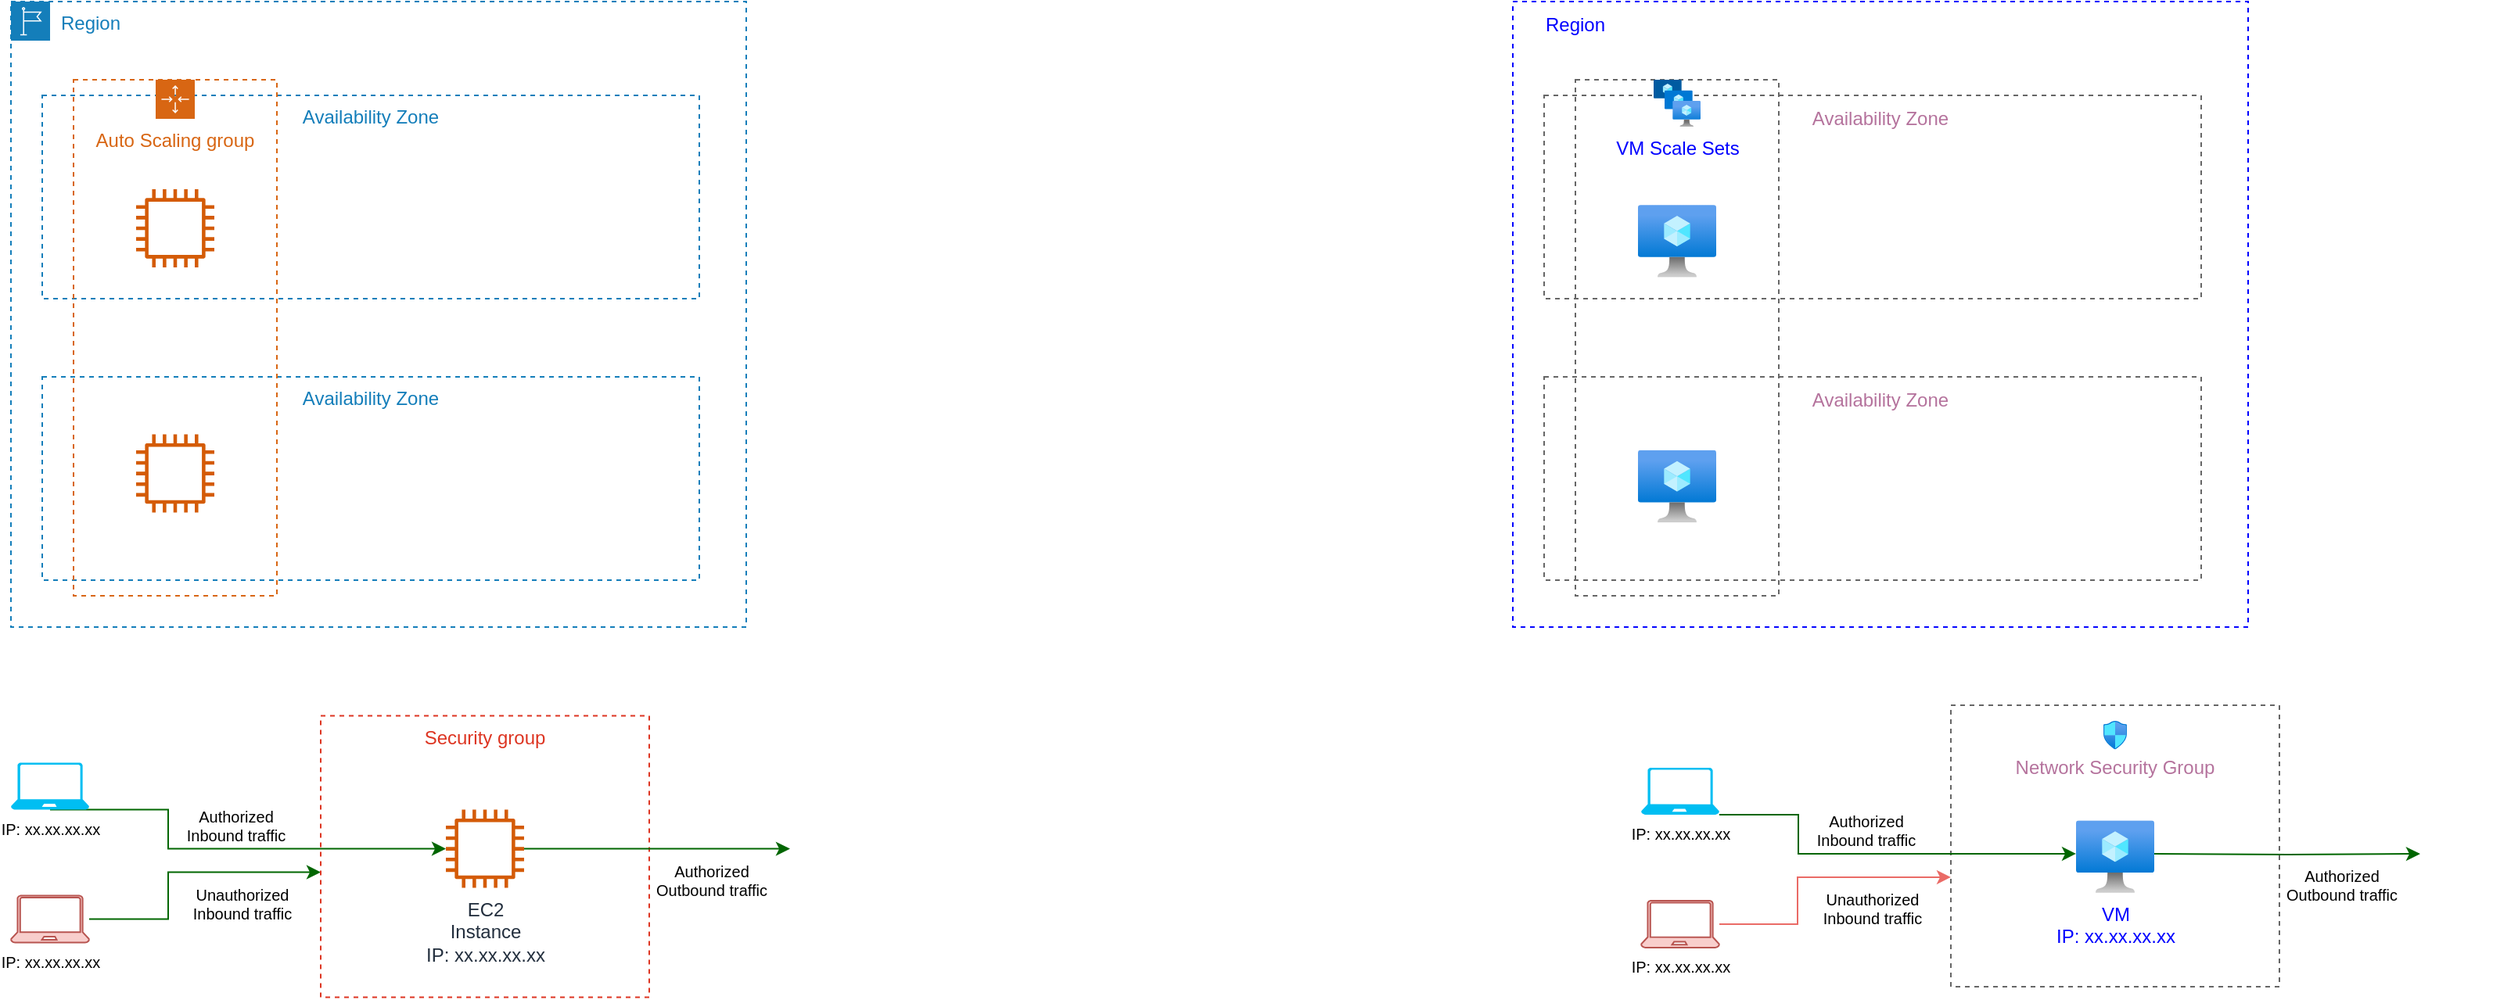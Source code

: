<mxfile version="16.1.0" type="github">
  <diagram id="C13-tvwIgwplesxx2axk" name="Page-1">
    <mxGraphModel dx="1862" dy="934" grid="1" gridSize="10" guides="1" tooltips="1" connect="1" arrows="1" fold="1" page="0" pageScale="1" pageWidth="850" pageHeight="1100" math="0" shadow="0">
      <root>
        <mxCell id="0" />
        <mxCell id="1" parent="0" />
        <mxCell id="-0pJ2-SoBKvavPebwsip-52" value="&lt;p align=&quot;left&quot;&gt;&lt;br&gt;&lt;/p&gt;" style="rounded=0;whiteSpace=wrap;html=1;dashed=1;fillColor=none;align=left;fontColor=#0000FF;strokeColor=#666666;" vertex="1" parent="1">
          <mxGeometry x="1250" y="550" width="210" height="180" as="geometry" />
        </mxCell>
        <mxCell id="-0pJ2-SoBKvavPebwsip-7" value="" style="rounded=0;whiteSpace=wrap;html=1;fillColor=none;dashed=1;fontColor=#0000FF;strokeColor=#0000FF;" vertex="1" parent="1">
          <mxGeometry x="970" y="100" width="470" height="400" as="geometry" />
        </mxCell>
        <mxCell id="-0pJ2-SoBKvavPebwsip-15" value="&lt;p align=&quot;left&quot;&gt;&lt;br&gt;&lt;/p&gt;" style="rounded=0;whiteSpace=wrap;html=1;dashed=1;fillColor=none;align=left;fontColor=#0000FF;strokeColor=#666666;" vertex="1" parent="1">
          <mxGeometry x="1010" y="150" width="130" height="330" as="geometry" />
        </mxCell>
        <mxCell id="-0pJ2-SoBKvavPebwsip-1" value="Region" style="points=[[0,0],[0.25,0],[0.5,0],[0.75,0],[1,0],[1,0.25],[1,0.5],[1,0.75],[1,1],[0.75,1],[0.5,1],[0.25,1],[0,1],[0,0.75],[0,0.5],[0,0.25]];outlineConnect=0;gradientColor=none;html=1;whiteSpace=wrap;fontSize=12;fontStyle=0;container=1;pointerEvents=0;collapsible=0;recursiveResize=0;shape=mxgraph.aws4.group;grIcon=mxgraph.aws4.group_region;strokeColor=#147EBA;fillColor=none;verticalAlign=top;align=left;spacingLeft=30;fontColor=#147EBA;dashed=1;" vertex="1" parent="1">
          <mxGeometry x="10" y="100" width="470" height="400" as="geometry" />
        </mxCell>
        <mxCell id="-0pJ2-SoBKvavPebwsip-3" value="Availability Zone" style="fillColor=none;strokeColor=#147EBA;dashed=1;verticalAlign=top;fontStyle=0;fontColor=#147EBA;" vertex="1" parent="-0pJ2-SoBKvavPebwsip-1">
          <mxGeometry x="20" y="60" width="420" height="130" as="geometry" />
        </mxCell>
        <mxCell id="-0pJ2-SoBKvavPebwsip-6" value="Availability Zone" style="fillColor=none;strokeColor=#147EBA;dashed=1;verticalAlign=top;fontStyle=0;fontColor=#147EBA;" vertex="1" parent="-0pJ2-SoBKvavPebwsip-1">
          <mxGeometry x="20" y="240" width="420" height="130" as="geometry" />
        </mxCell>
        <mxCell id="-0pJ2-SoBKvavPebwsip-14" value="Auto Scaling group" style="points=[[0,0],[0.25,0],[0.5,0],[0.75,0],[1,0],[1,0.25],[1,0.5],[1,0.75],[1,1],[0.75,1],[0.5,1],[0.25,1],[0,1],[0,0.75],[0,0.5],[0,0.25]];outlineConnect=0;gradientColor=none;html=1;whiteSpace=wrap;fontSize=12;fontStyle=0;container=1;pointerEvents=0;collapsible=0;recursiveResize=0;shape=mxgraph.aws4.groupCenter;grIcon=mxgraph.aws4.group_auto_scaling_group;grStroke=1;strokeColor=#D86613;fillColor=none;verticalAlign=top;align=center;fontColor=#D86613;dashed=1;spacingTop=25;" vertex="1" parent="-0pJ2-SoBKvavPebwsip-1">
          <mxGeometry x="40" y="50" width="130" height="330" as="geometry" />
        </mxCell>
        <mxCell id="-0pJ2-SoBKvavPebwsip-16" value="" style="sketch=0;outlineConnect=0;fontColor=#232F3E;gradientColor=none;fillColor=#D45B07;strokeColor=none;dashed=0;verticalLabelPosition=bottom;verticalAlign=top;align=center;html=1;fontSize=12;fontStyle=0;aspect=fixed;pointerEvents=1;shape=mxgraph.aws4.instance2;" vertex="1" parent="-0pJ2-SoBKvavPebwsip-1">
          <mxGeometry x="80" y="120" width="50" height="50" as="geometry" />
        </mxCell>
        <mxCell id="-0pJ2-SoBKvavPebwsip-18" value="" style="sketch=0;outlineConnect=0;fontColor=#232F3E;gradientColor=none;fillColor=#D45B07;strokeColor=none;dashed=0;verticalLabelPosition=bottom;verticalAlign=top;align=center;html=1;fontSize=12;fontStyle=0;aspect=fixed;pointerEvents=1;shape=mxgraph.aws4.instance2;" vertex="1" parent="-0pJ2-SoBKvavPebwsip-1">
          <mxGeometry x="80" y="276.81" width="50" height="50" as="geometry" />
        </mxCell>
        <mxCell id="-0pJ2-SoBKvavPebwsip-19" value="" style="aspect=fixed;html=1;points=[];align=center;image;fontSize=12;image=img/lib/azure2/compute/Virtual_Machine.svg;dashed=1;fontColor=#0000FF;strokeColor=#666666;fillColor=none;" vertex="1" parent="-0pJ2-SoBKvavPebwsip-1">
          <mxGeometry x="1040" y="286.81" width="50" height="46.38" as="geometry" />
        </mxCell>
        <mxCell id="-0pJ2-SoBKvavPebwsip-8" value="&lt;p align=&quot;left&quot;&gt;&lt;br&gt;&lt;/p&gt;" style="rounded=0;whiteSpace=wrap;html=1;dashed=1;fillColor=none;align=left;fontColor=#666666;strokeColor=#666666;" vertex="1" parent="1">
          <mxGeometry x="990" y="160" width="420" height="130" as="geometry" />
        </mxCell>
        <mxCell id="-0pJ2-SoBKvavPebwsip-9" value="Region" style="text;html=1;strokeColor=none;fillColor=none;align=center;verticalAlign=middle;whiteSpace=wrap;rounded=0;dashed=1;fontColor=#0000FF;" vertex="1" parent="1">
          <mxGeometry x="980" y="100" width="60" height="30" as="geometry" />
        </mxCell>
        <mxCell id="-0pJ2-SoBKvavPebwsip-10" value="Availability Zone" style="text;html=1;strokeColor=none;fillColor=none;align=center;verticalAlign=middle;whiteSpace=wrap;rounded=0;dashed=1;fontColor=#B5739D;" vertex="1" parent="1">
          <mxGeometry x="1150" y="160" width="110" height="30" as="geometry" />
        </mxCell>
        <mxCell id="-0pJ2-SoBKvavPebwsip-11" value="&lt;p align=&quot;left&quot;&gt;&lt;br&gt;&lt;/p&gt;" style="rounded=0;whiteSpace=wrap;html=1;dashed=1;fillColor=none;align=left;fontColor=#666666;strokeColor=#666666;" vertex="1" parent="1">
          <mxGeometry x="990" y="340" width="420" height="130" as="geometry" />
        </mxCell>
        <mxCell id="-0pJ2-SoBKvavPebwsip-12" value="Availability Zone" style="text;html=1;strokeColor=none;fillColor=none;align=center;verticalAlign=middle;whiteSpace=wrap;rounded=0;dashed=1;fontColor=#B5739D;" vertex="1" parent="1">
          <mxGeometry x="1150" y="340" width="110" height="30" as="geometry" />
        </mxCell>
        <mxCell id="-0pJ2-SoBKvavPebwsip-13" value="&lt;font color=&quot;#0000ff&quot;&gt;VM Scale Sets&lt;/font&gt;" style="aspect=fixed;html=1;points=[];align=center;image;fontSize=12;image=img/lib/azure2/compute/VM_Scale_Sets.svg;dashed=1;fillColor=none;" vertex="1" parent="1">
          <mxGeometry x="1060" y="150" width="30" height="30" as="geometry" />
        </mxCell>
        <mxCell id="-0pJ2-SoBKvavPebwsip-17" value="" style="aspect=fixed;html=1;points=[];align=center;image;fontSize=12;image=img/lib/azure2/compute/Virtual_Machine.svg;dashed=1;fontColor=#0000FF;strokeColor=#666666;fillColor=none;" vertex="1" parent="1">
          <mxGeometry x="1050" y="230" width="50" height="46.38" as="geometry" />
        </mxCell>
        <mxCell id="-0pJ2-SoBKvavPebwsip-23" value="" style="shape=image;html=1;verticalAlign=top;verticalLabelPosition=bottom;labelBackgroundColor=#ffffff;imageAspect=0;aspect=fixed;image=https://cdn0.iconfinder.com/data/icons/simpline-mix/64/simpline_47-128.png" vertex="1" parent="1">
          <mxGeometry x="508" y="616.81" width="50" height="50" as="geometry" />
        </mxCell>
        <mxCell id="-0pJ2-SoBKvavPebwsip-24" value="Authorized Inbound traffic" style="text;html=1;strokeColor=none;fillColor=none;align=center;verticalAlign=middle;whiteSpace=wrap;rounded=0;fontSize=10;" vertex="1" parent="1">
          <mxGeometry x="118" y="616.81" width="71.5" height="20" as="geometry" />
        </mxCell>
        <mxCell id="-0pJ2-SoBKvavPebwsip-25" value="Authorized Outbound traffic" style="text;html=1;strokeColor=none;fillColor=none;align=center;verticalAlign=middle;whiteSpace=wrap;rounded=0;fontSize=10;" vertex="1" parent="1">
          <mxGeometry x="413" y="646.81" width="90" height="30" as="geometry" />
        </mxCell>
        <mxCell id="-0pJ2-SoBKvavPebwsip-38" style="edgeStyle=orthogonalEdgeStyle;rounded=0;orthogonalLoop=1;jettySize=auto;html=1;fontColor=#0000FF;strokeColor=#006600;" edge="1" parent="1" source="-0pJ2-SoBKvavPebwsip-26" target="-0pJ2-SoBKvavPebwsip-35">
          <mxGeometry relative="1" as="geometry">
            <Array as="points">
              <mxPoint x="110.5" y="616.81" />
              <mxPoint x="110.5" y="641.81" />
            </Array>
          </mxGeometry>
        </mxCell>
        <mxCell id="-0pJ2-SoBKvavPebwsip-26" value="IP: xx.xx.xx.xx" style="verticalLabelPosition=bottom;html=1;verticalAlign=top;align=center;strokeColor=none;fillColor=#00BEF2;shape=mxgraph.azure.laptop;pointerEvents=1;fontSize=10;" vertex="1" parent="1">
          <mxGeometry x="10" y="586.81" width="50" height="30" as="geometry" />
        </mxCell>
        <mxCell id="-0pJ2-SoBKvavPebwsip-39" style="edgeStyle=orthogonalEdgeStyle;rounded=0;orthogonalLoop=1;jettySize=auto;html=1;fontColor=#0000FF;strokeColor=#006600;" edge="1" parent="1" source="-0pJ2-SoBKvavPebwsip-28" target="-0pJ2-SoBKvavPebwsip-34">
          <mxGeometry relative="1" as="geometry">
            <Array as="points">
              <mxPoint x="110.5" y="686.81" />
              <mxPoint x="110.5" y="656.81" />
            </Array>
          </mxGeometry>
        </mxCell>
        <mxCell id="-0pJ2-SoBKvavPebwsip-28" value="IP: xx.xx.xx.xx" style="verticalLabelPosition=bottom;html=1;verticalAlign=top;align=center;strokeColor=#b85450;fillColor=#f8cecc;shape=mxgraph.azure.laptop;pointerEvents=1;fontSize=10;" vertex="1" parent="1">
          <mxGeometry x="10" y="671.81" width="50" height="30" as="geometry" />
        </mxCell>
        <mxCell id="-0pJ2-SoBKvavPebwsip-32" value="Unauthorized Inbound traffic" style="text;html=1;strokeColor=none;fillColor=none;align=center;verticalAlign=middle;whiteSpace=wrap;rounded=0;fontSize=10;" vertex="1" parent="1">
          <mxGeometry x="118" y="666.81" width="80" height="20" as="geometry" />
        </mxCell>
        <mxCell id="-0pJ2-SoBKvavPebwsip-34" value="Security group" style="fillColor=none;strokeColor=#DD3522;verticalAlign=top;fontStyle=0;fontColor=#DD3522;dashed=1;" vertex="1" parent="1">
          <mxGeometry x="208" y="556.81" width="210" height="180" as="geometry" />
        </mxCell>
        <mxCell id="-0pJ2-SoBKvavPebwsip-36" style="edgeStyle=orthogonalEdgeStyle;rounded=0;orthogonalLoop=1;jettySize=auto;html=1;fontColor=#0000FF;strokeColor=#006600;" edge="1" parent="1" source="-0pJ2-SoBKvavPebwsip-35" target="-0pJ2-SoBKvavPebwsip-23">
          <mxGeometry relative="1" as="geometry" />
        </mxCell>
        <mxCell id="-0pJ2-SoBKvavPebwsip-35" value="EC2&lt;br&gt;Instance&lt;br&gt;IP: xx.xx.xx.xx" style="sketch=0;outlineConnect=0;fontColor=#232F3E;gradientColor=none;fillColor=#D45B07;strokeColor=none;dashed=0;verticalLabelPosition=bottom;verticalAlign=top;align=center;html=1;fontSize=12;fontStyle=0;aspect=fixed;pointerEvents=1;shape=mxgraph.aws4.instance2;" vertex="1" parent="1">
          <mxGeometry x="288" y="616.81" width="50" height="50" as="geometry" />
        </mxCell>
        <mxCell id="-0pJ2-SoBKvavPebwsip-40" value="" style="shape=image;html=1;verticalAlign=top;verticalLabelPosition=bottom;labelBackgroundColor=#ffffff;imageAspect=0;aspect=fixed;image=https://cdn0.iconfinder.com/data/icons/simpline-mix/64/simpline_47-128.png" vertex="1" parent="1">
          <mxGeometry x="1550" y="620" width="50" height="50" as="geometry" />
        </mxCell>
        <mxCell id="-0pJ2-SoBKvavPebwsip-41" value="Authorized Inbound traffic" style="text;html=1;strokeColor=none;fillColor=none;align=center;verticalAlign=middle;whiteSpace=wrap;rounded=0;fontSize=10;" vertex="1" parent="1">
          <mxGeometry x="1160" y="620" width="71.5" height="20" as="geometry" />
        </mxCell>
        <mxCell id="-0pJ2-SoBKvavPebwsip-42" value="Authorized Outbound traffic" style="text;html=1;strokeColor=none;fillColor=none;align=center;verticalAlign=middle;whiteSpace=wrap;rounded=0;fontSize=10;" vertex="1" parent="1">
          <mxGeometry x="1460" y="650" width="80" height="30" as="geometry" />
        </mxCell>
        <mxCell id="-0pJ2-SoBKvavPebwsip-43" style="edgeStyle=orthogonalEdgeStyle;rounded=0;orthogonalLoop=1;jettySize=auto;html=1;fontColor=#0000FF;strokeColor=#006600;" edge="1" parent="1" source="-0pJ2-SoBKvavPebwsip-44">
          <mxGeometry relative="1" as="geometry">
            <Array as="points">
              <mxPoint x="1152.5" y="620" />
              <mxPoint x="1152.5" y="645" />
            </Array>
            <mxPoint x="1330" y="644.957" as="targetPoint" />
          </mxGeometry>
        </mxCell>
        <mxCell id="-0pJ2-SoBKvavPebwsip-44" value="IP: xx.xx.xx.xx" style="verticalLabelPosition=bottom;html=1;verticalAlign=top;align=center;strokeColor=none;fillColor=#00BEF2;shape=mxgraph.azure.laptop;pointerEvents=1;fontSize=10;" vertex="1" parent="1">
          <mxGeometry x="1052" y="590" width="50" height="30" as="geometry" />
        </mxCell>
        <mxCell id="-0pJ2-SoBKvavPebwsip-45" style="edgeStyle=orthogonalEdgeStyle;rounded=0;orthogonalLoop=1;jettySize=auto;html=1;fontColor=#0000FF;strokeColor=#EA6B66;entryX=0;entryY=0.611;entryDx=0;entryDy=0;entryPerimeter=0;" edge="1" parent="1" source="-0pJ2-SoBKvavPebwsip-46" target="-0pJ2-SoBKvavPebwsip-52">
          <mxGeometry relative="1" as="geometry">
            <Array as="points">
              <mxPoint x="1152" y="690" />
              <mxPoint x="1152" y="660" />
            </Array>
            <mxPoint x="1240" y="660" as="targetPoint" />
          </mxGeometry>
        </mxCell>
        <mxCell id="-0pJ2-SoBKvavPebwsip-46" value="IP: xx.xx.xx.xx" style="verticalLabelPosition=bottom;html=1;verticalAlign=top;align=center;strokeColor=#b85450;fillColor=#f8cecc;shape=mxgraph.azure.laptop;pointerEvents=1;fontSize=10;" vertex="1" parent="1">
          <mxGeometry x="1052" y="675" width="50" height="30" as="geometry" />
        </mxCell>
        <mxCell id="-0pJ2-SoBKvavPebwsip-47" value="Unauthorized Inbound traffic" style="text;html=1;strokeColor=none;fillColor=none;align=center;verticalAlign=middle;whiteSpace=wrap;rounded=0;fontSize=10;" vertex="1" parent="1">
          <mxGeometry x="1160" y="670" width="80" height="20" as="geometry" />
        </mxCell>
        <mxCell id="-0pJ2-SoBKvavPebwsip-49" style="edgeStyle=orthogonalEdgeStyle;rounded=0;orthogonalLoop=1;jettySize=auto;html=1;fontColor=#0000FF;strokeColor=#006600;" edge="1" parent="1" target="-0pJ2-SoBKvavPebwsip-40">
          <mxGeometry relative="1" as="geometry">
            <mxPoint x="1380" y="645" as="sourcePoint" />
          </mxGeometry>
        </mxCell>
        <mxCell id="-0pJ2-SoBKvavPebwsip-51" value="" style="aspect=fixed;html=1;points=[];align=center;image;fontSize=12;image=img/lib/azure2/networking/Network_Security_Groups.svg;dashed=1;fontColor=#0000FF;strokeColor=#666666;fillColor=none;" vertex="1" parent="1">
          <mxGeometry x="1347.5" y="560" width="15" height="18.22" as="geometry" />
        </mxCell>
        <mxCell id="-0pJ2-SoBKvavPebwsip-53" value="Network Security Group" style="text;html=1;strokeColor=none;fillColor=none;align=center;verticalAlign=middle;whiteSpace=wrap;rounded=0;dashed=1;fontColor=#B5739D;" vertex="1" parent="1">
          <mxGeometry x="1260" y="580" width="190" height="20" as="geometry" />
        </mxCell>
        <mxCell id="-0pJ2-SoBKvavPebwsip-54" value="VM&lt;br&gt;IP: xx.xx.xx.xx" style="aspect=fixed;html=1;points=[];align=center;image;fontSize=12;image=img/lib/azure2/compute/Virtual_Machine.svg;dashed=1;fontColor=#0000FF;strokeColor=#666666;fillColor=none;" vertex="1" parent="1">
          <mxGeometry x="1330" y="623.62" width="50" height="46.38" as="geometry" />
        </mxCell>
      </root>
    </mxGraphModel>
  </diagram>
</mxfile>
